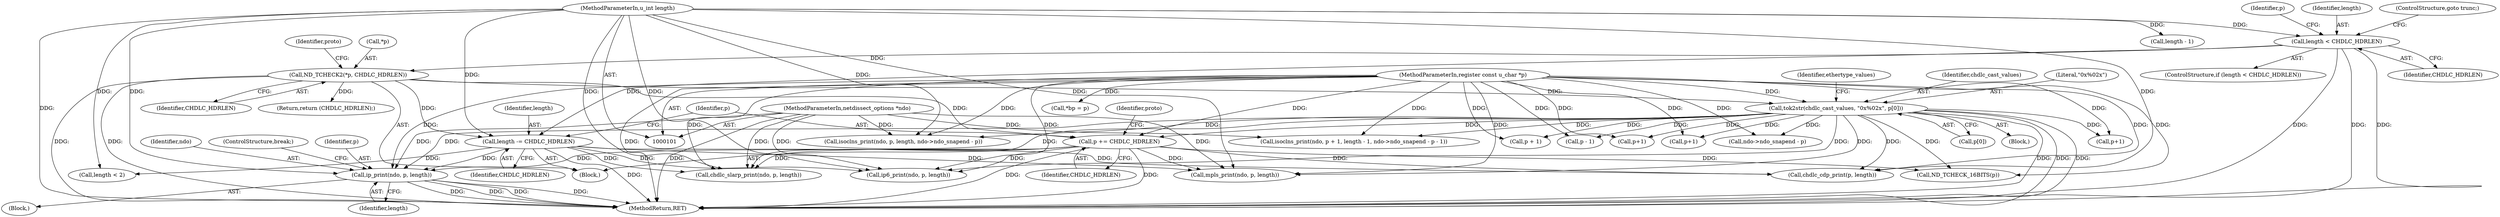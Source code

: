 digraph "0_tcpdump_1dcd10aceabbc03bf571ea32b892c522cbe923de_0@pointer" {
"1000162" [label="(Call,ip_print(ndo, p, length))"];
"1000102" [label="(MethodParameterIn,netdissect_options *ndo)"];
"1000138" [label="(Call,tok2str(chdlc_cast_values, \"0x%02x\", p[0]))"];
"1000116" [label="(Call,ND_TCHECK2(*p, CHDLC_HDRLEN))"];
"1000112" [label="(Call,length < CHDLC_HDRLEN)"];
"1000104" [label="(MethodParameterIn,u_int length)"];
"1000103" [label="(MethodParameterIn,register const u_char *p)"];
"1000155" [label="(Call,p += CHDLC_HDRLEN)"];
"1000152" [label="(Call,length -= CHDLC_HDRLEN)"];
"1000193" [label="(Call,length < 2)"];
"1000118" [label="(Identifier,p)"];
"1000139" [label="(Identifier,chdlc_cast_values)"];
"1000232" [label="(Call,p - 1)"];
"1000111" [label="(ControlStructure,if (length < CHDLC_HDRLEN))"];
"1000113" [label="(Identifier,length)"];
"1000119" [label="(Identifier,CHDLC_HDRLEN)"];
"1000165" [label="(Identifier,length)"];
"1000163" [label="(Identifier,ndo)"];
"1000114" [label="(Identifier,CHDLC_HDRLEN)"];
"1000216" [label="(Call,p+1)"];
"1000160" [label="(Block,)"];
"1000159" [label="(Identifier,proto)"];
"1000162" [label="(Call,ip_print(ndo, p, length))"];
"1000203" [label="(Call,p+1)"];
"1000105" [label="(Block,)"];
"1000156" [label="(Identifier,p)"];
"1000103" [label="(MethodParameterIn,register const u_char *p)"];
"1000180" [label="(Call,chdlc_cdp_print(p, length))"];
"1000210" [label="(Call,p+1)"];
"1000108" [label="(Call,*bp = p)"];
"1000157" [label="(Identifier,CHDLC_HDRLEN)"];
"1000115" [label="(ControlStructure,goto trunc;)"];
"1000155" [label="(Call,p += CHDLC_HDRLEN)"];
"1000104" [label="(MethodParameterIn,u_int length)"];
"1000140" [label="(Literal,\"0x%02x\")"];
"1000102" [label="(MethodParameterIn,netdissect_options *ndo)"];
"1000240" [label="(Call,ndo->ndo_snapend - p)"];
"1000153" [label="(Identifier,length)"];
"1000220" [label="(Call,isoclns_print(ndo, p + 1, length - 1, ndo->ndo_snapend - p - 1))"];
"1000186" [label="(Call,mpls_print(ndo, p, length))"];
"1000117" [label="(Call,*p)"];
"1000141" [label="(Call,p[0])"];
"1000174" [label="(Call,chdlc_slarp_print(ndo, p, length))"];
"1000236" [label="(Call,isoclns_print(ndo, p, length, ndo->ndo_snapend - p))"];
"1000168" [label="(Call,ip6_print(ndo, p, length))"];
"1000166" [label="(ControlStructure,break;)"];
"1000222" [label="(Call,p + 1)"];
"1000116" [label="(Call,ND_TCHECK2(*p, CHDLC_HDRLEN))"];
"1000272" [label="(MethodReturn,RET)"];
"1000259" [label="(Return,return (CHDLC_HDRLEN);)"];
"1000152" [label="(Call,length -= CHDLC_HDRLEN)"];
"1000138" [label="(Call,tok2str(chdlc_cast_values, \"0x%02x\", p[0]))"];
"1000225" [label="(Call,length - 1)"];
"1000164" [label="(Identifier,p)"];
"1000112" [label="(Call,length < CHDLC_HDRLEN)"];
"1000197" [label="(Call,ND_TCHECK_16BITS(p))"];
"1000137" [label="(Block,)"];
"1000121" [label="(Identifier,proto)"];
"1000146" [label="(Identifier,ethertype_values)"];
"1000154" [label="(Identifier,CHDLC_HDRLEN)"];
"1000162" -> "1000160"  [label="AST: "];
"1000162" -> "1000165"  [label="CFG: "];
"1000163" -> "1000162"  [label="AST: "];
"1000164" -> "1000162"  [label="AST: "];
"1000165" -> "1000162"  [label="AST: "];
"1000166" -> "1000162"  [label="CFG: "];
"1000162" -> "1000272"  [label="DDG: "];
"1000162" -> "1000272"  [label="DDG: "];
"1000162" -> "1000272"  [label="DDG: "];
"1000162" -> "1000272"  [label="DDG: "];
"1000102" -> "1000162"  [label="DDG: "];
"1000138" -> "1000162"  [label="DDG: "];
"1000155" -> "1000162"  [label="DDG: "];
"1000103" -> "1000162"  [label="DDG: "];
"1000152" -> "1000162"  [label="DDG: "];
"1000104" -> "1000162"  [label="DDG: "];
"1000102" -> "1000101"  [label="AST: "];
"1000102" -> "1000272"  [label="DDG: "];
"1000102" -> "1000168"  [label="DDG: "];
"1000102" -> "1000174"  [label="DDG: "];
"1000102" -> "1000186"  [label="DDG: "];
"1000102" -> "1000220"  [label="DDG: "];
"1000102" -> "1000236"  [label="DDG: "];
"1000138" -> "1000137"  [label="AST: "];
"1000138" -> "1000141"  [label="CFG: "];
"1000139" -> "1000138"  [label="AST: "];
"1000140" -> "1000138"  [label="AST: "];
"1000141" -> "1000138"  [label="AST: "];
"1000146" -> "1000138"  [label="CFG: "];
"1000138" -> "1000272"  [label="DDG: "];
"1000138" -> "1000272"  [label="DDG: "];
"1000138" -> "1000272"  [label="DDG: "];
"1000116" -> "1000138"  [label="DDG: "];
"1000103" -> "1000138"  [label="DDG: "];
"1000138" -> "1000155"  [label="DDG: "];
"1000138" -> "1000168"  [label="DDG: "];
"1000138" -> "1000174"  [label="DDG: "];
"1000138" -> "1000180"  [label="DDG: "];
"1000138" -> "1000186"  [label="DDG: "];
"1000138" -> "1000197"  [label="DDG: "];
"1000138" -> "1000203"  [label="DDG: "];
"1000138" -> "1000210"  [label="DDG: "];
"1000138" -> "1000216"  [label="DDG: "];
"1000138" -> "1000220"  [label="DDG: "];
"1000138" -> "1000222"  [label="DDG: "];
"1000138" -> "1000232"  [label="DDG: "];
"1000138" -> "1000236"  [label="DDG: "];
"1000138" -> "1000240"  [label="DDG: "];
"1000116" -> "1000105"  [label="AST: "];
"1000116" -> "1000119"  [label="CFG: "];
"1000117" -> "1000116"  [label="AST: "];
"1000119" -> "1000116"  [label="AST: "];
"1000121" -> "1000116"  [label="CFG: "];
"1000116" -> "1000272"  [label="DDG: "];
"1000116" -> "1000272"  [label="DDG: "];
"1000112" -> "1000116"  [label="DDG: "];
"1000116" -> "1000152"  [label="DDG: "];
"1000116" -> "1000155"  [label="DDG: "];
"1000116" -> "1000259"  [label="DDG: "];
"1000112" -> "1000111"  [label="AST: "];
"1000112" -> "1000114"  [label="CFG: "];
"1000113" -> "1000112"  [label="AST: "];
"1000114" -> "1000112"  [label="AST: "];
"1000115" -> "1000112"  [label="CFG: "];
"1000118" -> "1000112"  [label="CFG: "];
"1000112" -> "1000272"  [label="DDG: "];
"1000112" -> "1000272"  [label="DDG: "];
"1000112" -> "1000272"  [label="DDG: "];
"1000104" -> "1000112"  [label="DDG: "];
"1000112" -> "1000152"  [label="DDG: "];
"1000104" -> "1000101"  [label="AST: "];
"1000104" -> "1000272"  [label="DDG: "];
"1000104" -> "1000152"  [label="DDG: "];
"1000104" -> "1000168"  [label="DDG: "];
"1000104" -> "1000174"  [label="DDG: "];
"1000104" -> "1000180"  [label="DDG: "];
"1000104" -> "1000186"  [label="DDG: "];
"1000104" -> "1000193"  [label="DDG: "];
"1000104" -> "1000225"  [label="DDG: "];
"1000104" -> "1000236"  [label="DDG: "];
"1000103" -> "1000101"  [label="AST: "];
"1000103" -> "1000272"  [label="DDG: "];
"1000103" -> "1000108"  [label="DDG: "];
"1000103" -> "1000155"  [label="DDG: "];
"1000103" -> "1000168"  [label="DDG: "];
"1000103" -> "1000174"  [label="DDG: "];
"1000103" -> "1000180"  [label="DDG: "];
"1000103" -> "1000186"  [label="DDG: "];
"1000103" -> "1000197"  [label="DDG: "];
"1000103" -> "1000203"  [label="DDG: "];
"1000103" -> "1000210"  [label="DDG: "];
"1000103" -> "1000216"  [label="DDG: "];
"1000103" -> "1000220"  [label="DDG: "];
"1000103" -> "1000222"  [label="DDG: "];
"1000103" -> "1000232"  [label="DDG: "];
"1000103" -> "1000236"  [label="DDG: "];
"1000103" -> "1000240"  [label="DDG: "];
"1000155" -> "1000105"  [label="AST: "];
"1000155" -> "1000157"  [label="CFG: "];
"1000156" -> "1000155"  [label="AST: "];
"1000157" -> "1000155"  [label="AST: "];
"1000159" -> "1000155"  [label="CFG: "];
"1000155" -> "1000272"  [label="DDG: "];
"1000155" -> "1000272"  [label="DDG: "];
"1000155" -> "1000168"  [label="DDG: "];
"1000155" -> "1000174"  [label="DDG: "];
"1000155" -> "1000180"  [label="DDG: "];
"1000155" -> "1000186"  [label="DDG: "];
"1000155" -> "1000197"  [label="DDG: "];
"1000152" -> "1000105"  [label="AST: "];
"1000152" -> "1000154"  [label="CFG: "];
"1000153" -> "1000152"  [label="AST: "];
"1000154" -> "1000152"  [label="AST: "];
"1000156" -> "1000152"  [label="CFG: "];
"1000152" -> "1000272"  [label="DDG: "];
"1000152" -> "1000168"  [label="DDG: "];
"1000152" -> "1000174"  [label="DDG: "];
"1000152" -> "1000180"  [label="DDG: "];
"1000152" -> "1000186"  [label="DDG: "];
"1000152" -> "1000193"  [label="DDG: "];
}

